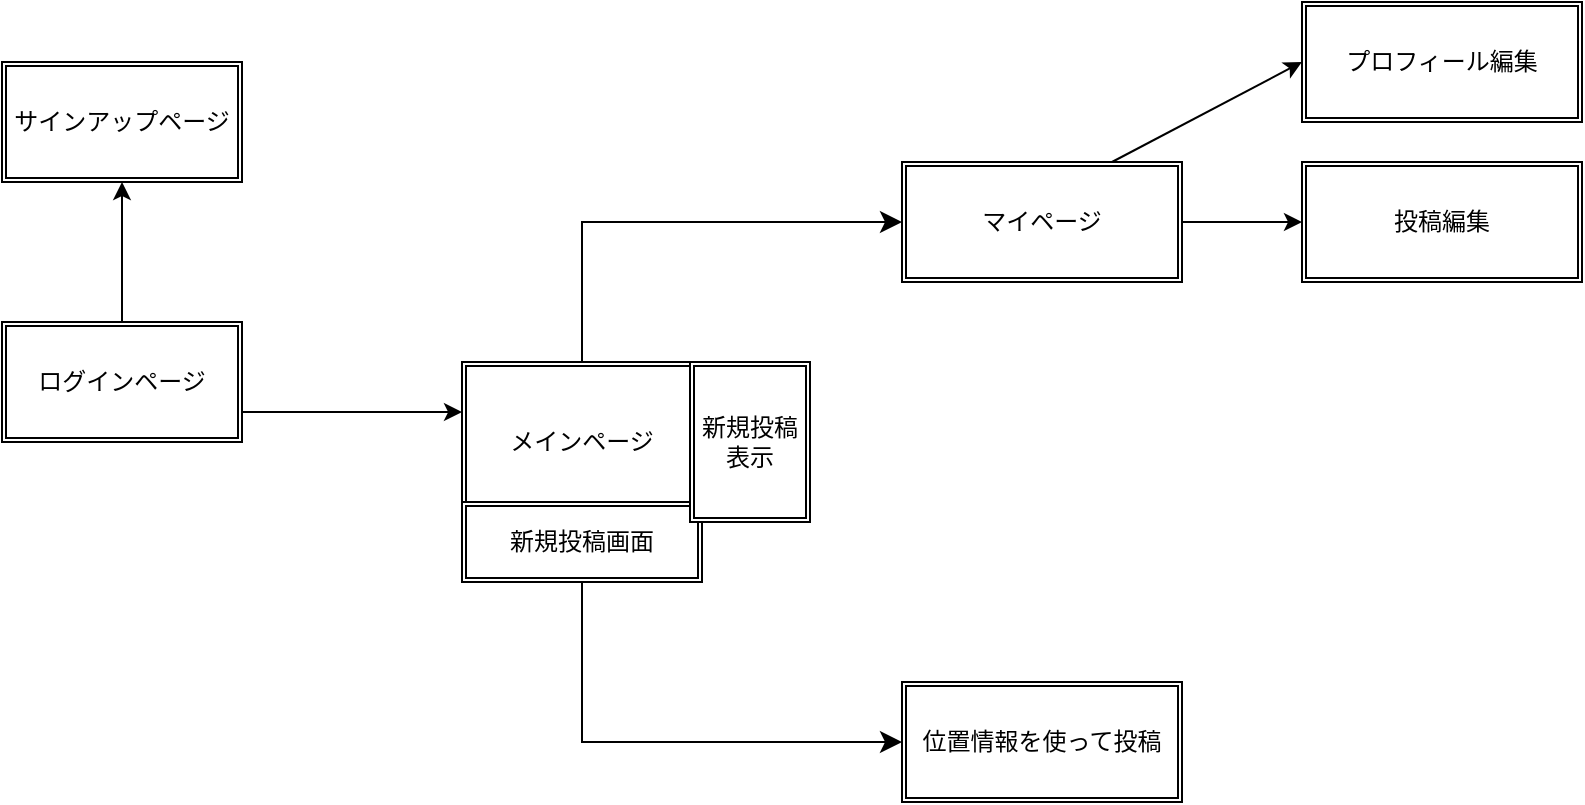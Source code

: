<mxfile>
    <diagram id="UMzzcqDghzRXAeZpIfuN" name="ページ1">
        <mxGraphModel dx="700" dy="797" grid="1" gridSize="10" guides="1" tooltips="1" connect="1" arrows="1" fold="1" page="1" pageScale="1" pageWidth="827" pageHeight="1169" math="0" shadow="0">
            <root>
                <mxCell id="0"/>
                <mxCell id="1" parent="0"/>
                <mxCell id="2" value="メインページ" style="shape=ext;double=1;rounded=0;whiteSpace=wrap;html=1;" vertex="1" parent="1">
                    <mxGeometry x="240" y="390" width="120" height="80" as="geometry"/>
                </mxCell>
                <mxCell id="13" style="edgeStyle=none;html=1;exitX=0.5;exitY=0;exitDx=0;exitDy=0;" edge="1" parent="1" source="3" target="6">
                    <mxGeometry relative="1" as="geometry">
                        <mxPoint x="80" y="310" as="targetPoint"/>
                    </mxGeometry>
                </mxCell>
                <mxCell id="14" style="edgeStyle=none;html=1;exitX=1;exitY=0.75;exitDx=0;exitDy=0;entryX=0;entryY=0.313;entryDx=0;entryDy=0;entryPerimeter=0;" edge="1" parent="1" source="3" target="2">
                    <mxGeometry relative="1" as="geometry">
                        <mxPoint x="240" y="410" as="targetPoint"/>
                    </mxGeometry>
                </mxCell>
                <mxCell id="3" value="ログインページ" style="shape=ext;double=1;rounded=0;whiteSpace=wrap;html=1;" vertex="1" parent="1">
                    <mxGeometry x="10" y="370" width="120" height="60" as="geometry"/>
                </mxCell>
                <mxCell id="4" value="新規投稿画面" style="shape=ext;double=1;rounded=0;whiteSpace=wrap;html=1;" vertex="1" parent="1">
                    <mxGeometry x="240" y="460" width="120" height="40" as="geometry"/>
                </mxCell>
                <mxCell id="5" value="新規投稿表示" style="shape=ext;double=1;rounded=0;whiteSpace=wrap;html=1;" vertex="1" parent="1">
                    <mxGeometry x="354" y="390" width="60" height="80" as="geometry"/>
                </mxCell>
                <mxCell id="6" value="サインアップページ" style="shape=ext;double=1;rounded=0;whiteSpace=wrap;html=1;" vertex="1" parent="1">
                    <mxGeometry x="10" y="240" width="120" height="60" as="geometry"/>
                </mxCell>
                <mxCell id="18" style="edgeStyle=none;html=1;exitX=1;exitY=0.5;exitDx=0;exitDy=0;entryX=0;entryY=0.5;entryDx=0;entryDy=0;" edge="1" parent="1" source="7" target="10">
                    <mxGeometry relative="1" as="geometry">
                        <Array as="points">
                            <mxPoint x="630" y="320"/>
                        </Array>
                    </mxGeometry>
                </mxCell>
                <mxCell id="19" style="edgeStyle=none;html=1;exitX=0.75;exitY=0;exitDx=0;exitDy=0;entryX=0;entryY=0.5;entryDx=0;entryDy=0;" edge="1" parent="1" source="7" target="9">
                    <mxGeometry relative="1" as="geometry"/>
                </mxCell>
                <mxCell id="7" value="マイページ" style="shape=ext;double=1;rounded=0;whiteSpace=wrap;html=1;" vertex="1" parent="1">
                    <mxGeometry x="460" y="290" width="140" height="60" as="geometry"/>
                </mxCell>
                <mxCell id="8" value="位置情報を使って投稿" style="shape=ext;double=1;rounded=0;whiteSpace=wrap;html=1;" vertex="1" parent="1">
                    <mxGeometry x="460" y="550" width="140" height="60" as="geometry"/>
                </mxCell>
                <mxCell id="9" value="プロフィール編集" style="shape=ext;double=1;rounded=0;whiteSpace=wrap;html=1;" vertex="1" parent="1">
                    <mxGeometry x="660" y="210" width="140" height="60" as="geometry"/>
                </mxCell>
                <mxCell id="10" value="投稿編集" style="shape=ext;double=1;rounded=0;whiteSpace=wrap;html=1;" vertex="1" parent="1">
                    <mxGeometry x="660" y="290" width="140" height="60" as="geometry"/>
                </mxCell>
                <mxCell id="16" value="" style="edgeStyle=segmentEdgeStyle;endArrow=classic;html=1;curved=0;rounded=0;endSize=8;startSize=8;exitX=0.5;exitY=0;exitDx=0;exitDy=0;" edge="1" parent="1" source="2" target="7">
                    <mxGeometry width="50" height="50" relative="1" as="geometry">
                        <mxPoint x="300" y="360" as="sourcePoint"/>
                        <mxPoint x="340" y="310" as="targetPoint"/>
                        <Array as="points">
                            <mxPoint x="300" y="320"/>
                        </Array>
                    </mxGeometry>
                </mxCell>
                <mxCell id="17" value="" style="edgeStyle=segmentEdgeStyle;endArrow=classic;html=1;curved=0;rounded=0;endSize=8;startSize=8;exitX=0.5;exitY=1;exitDx=0;exitDy=0;" edge="1" parent="1" source="4" target="8">
                    <mxGeometry width="50" height="50" relative="1" as="geometry">
                        <mxPoint x="420" y="420" as="sourcePoint"/>
                        <mxPoint x="470" y="370" as="targetPoint"/>
                        <Array as="points">
                            <mxPoint x="300" y="580"/>
                        </Array>
                    </mxGeometry>
                </mxCell>
            </root>
        </mxGraphModel>
    </diagram>
</mxfile>